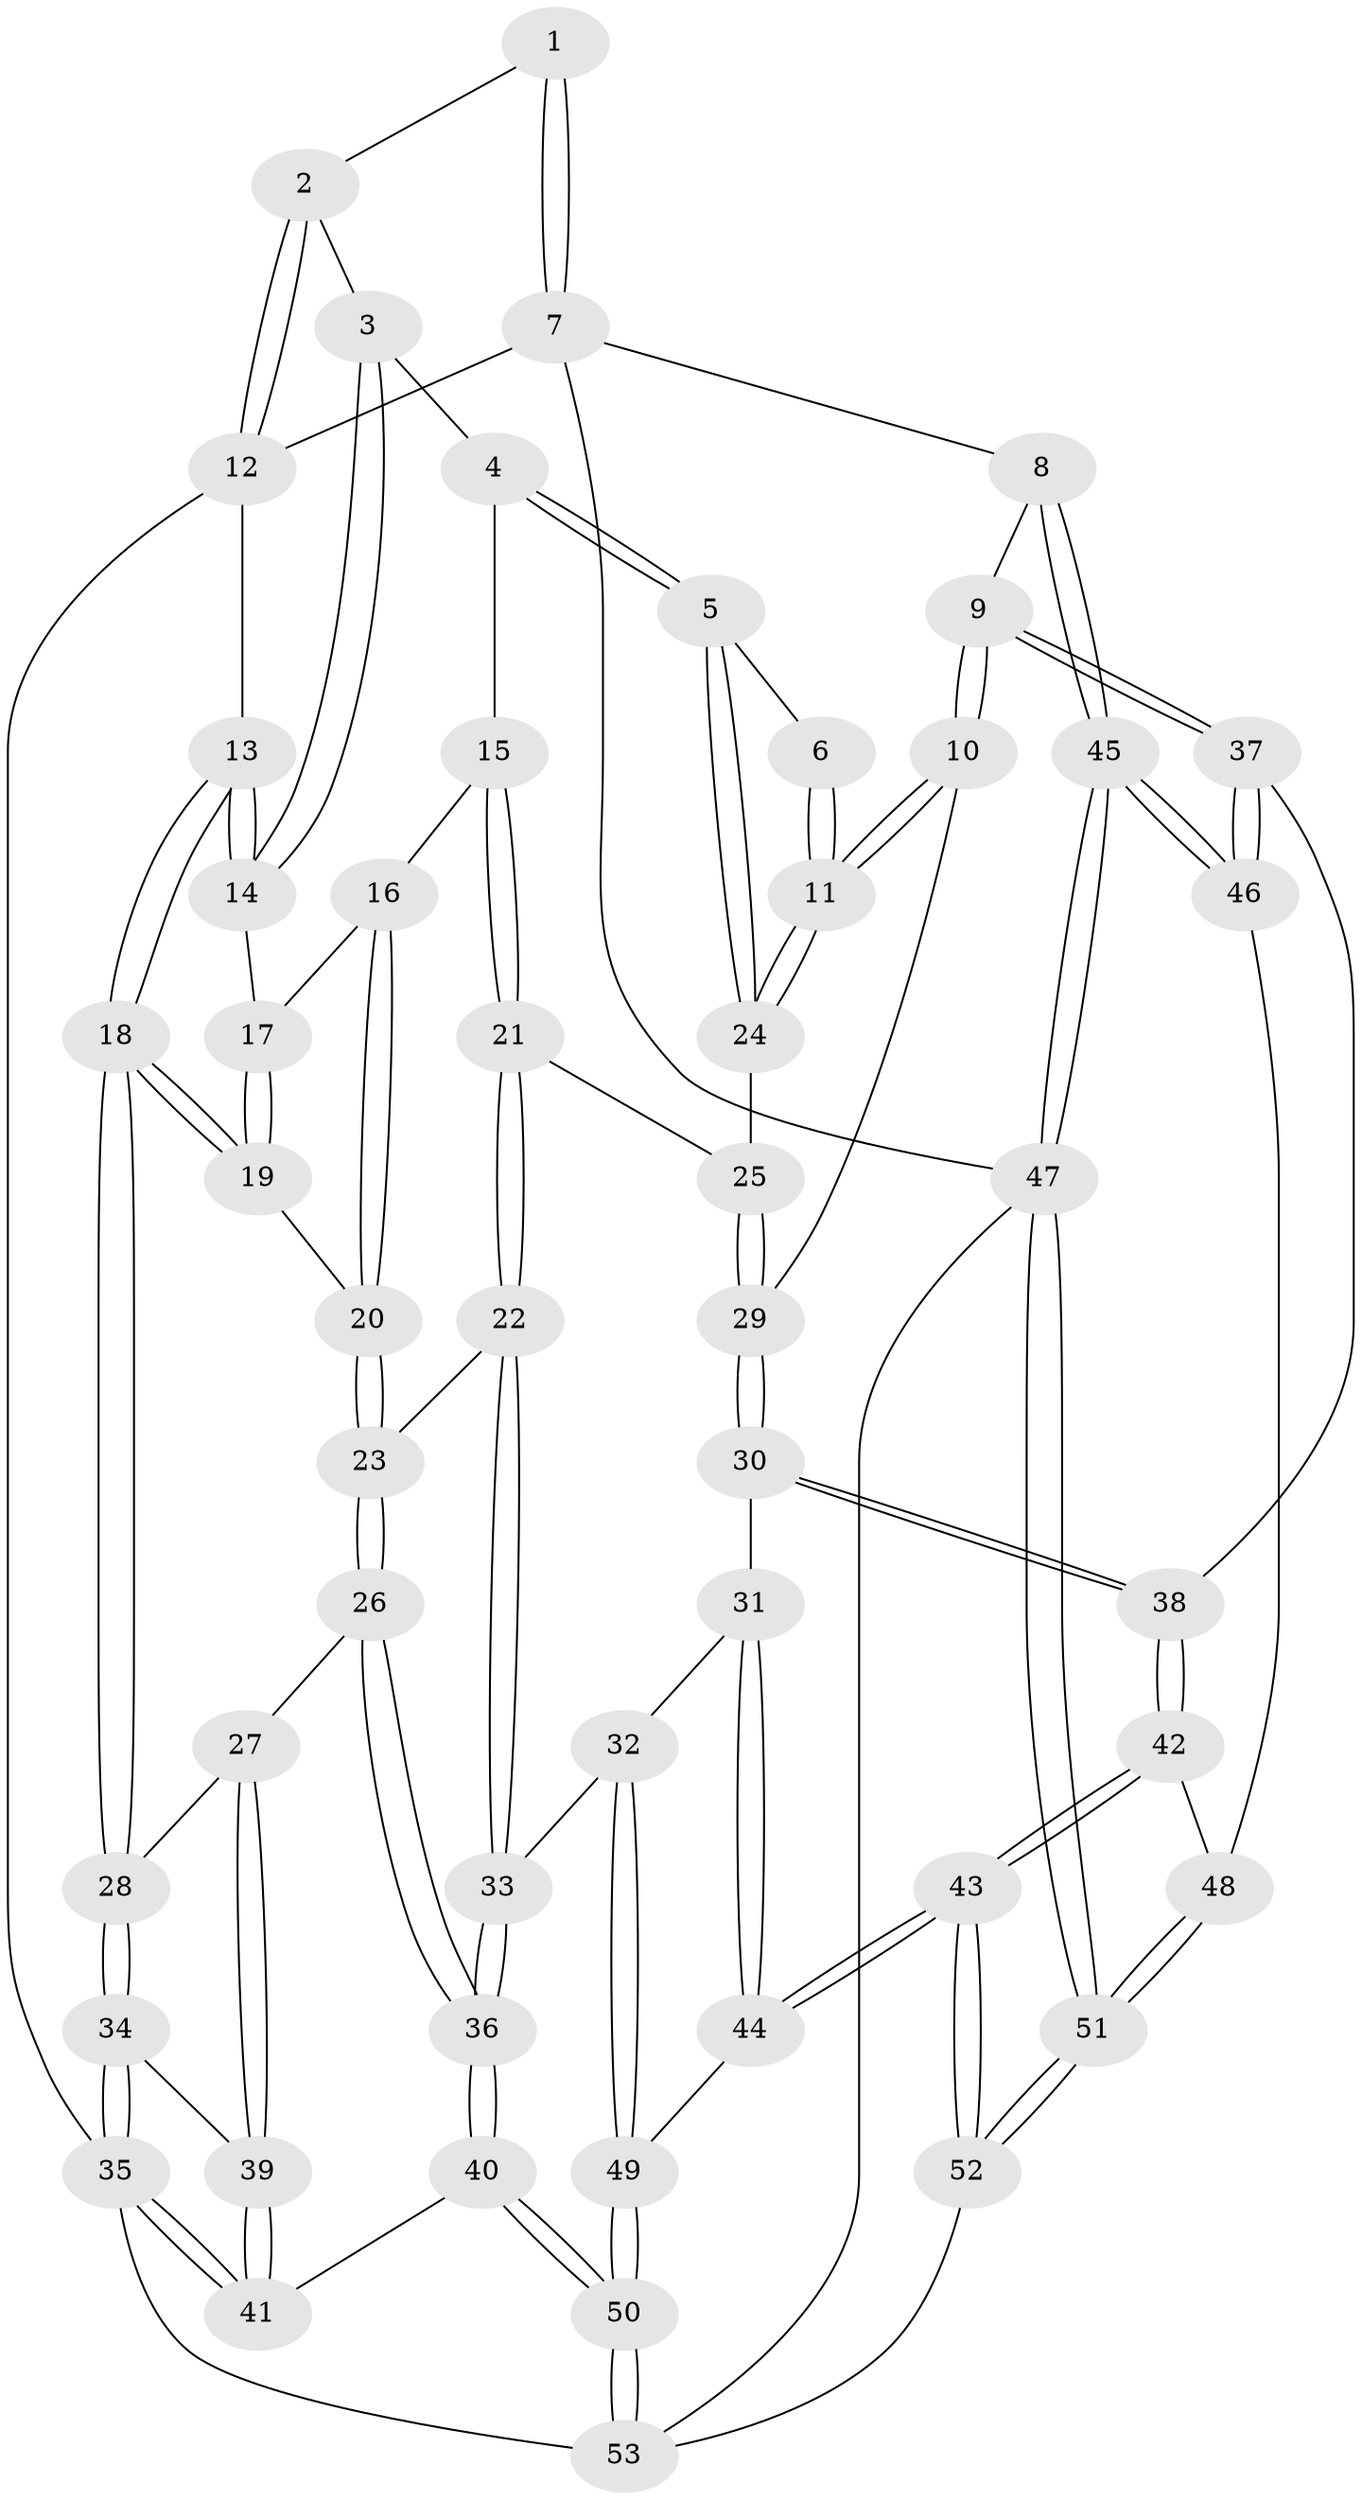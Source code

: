 // Generated by graph-tools (version 1.1) at 2025/27/03/15/25 16:27:57]
// undirected, 53 vertices, 129 edges
graph export_dot {
graph [start="1"]
  node [color=gray90,style=filled];
  1 [pos="+1+0"];
  2 [pos="+0.5962412717521893+0"];
  3 [pos="+0.5910079871691931+0"];
  4 [pos="+0.6777914070703274+0.09446318815756582"];
  5 [pos="+0.7539727580751165+0.18371942682270012"];
  6 [pos="+0.9062032082742031+0"];
  7 [pos="+1+0"];
  8 [pos="+1+0.3355316966155136"];
  9 [pos="+1+0.3489112849235201"];
  10 [pos="+0.9058015680692676+0.30736056815459645"];
  11 [pos="+0.8817198564810853+0.288073923670911"];
  12 [pos="+0+0"];
  13 [pos="+0+0"];
  14 [pos="+0.4376947926645729+0.0980254309634767"];
  15 [pos="+0.517682907430807+0.20231588070090248"];
  16 [pos="+0.4379829392031094+0.12636431818997548"];
  17 [pos="+0.43658062701022904+0.10647536468836649"];
  18 [pos="+0+0"];
  19 [pos="+0.13881651707243423+0.12329147419278752"];
  20 [pos="+0.3333813838348361+0.24168986952184804"];
  21 [pos="+0.5493693107797715+0.3056574895821006"];
  22 [pos="+0.4708237108121191+0.3699481517768"];
  23 [pos="+0.3493690428365554+0.35698102541900484"];
  24 [pos="+0.766731143953816+0.21796647886312798"];
  25 [pos="+0.6044615531965222+0.3113393547352051"];
  26 [pos="+0.26508984384958123+0.4297175410957321"];
  27 [pos="+0.18879765431836135+0.4351806473200745"];
  28 [pos="+0+0.051404861773378975"];
  29 [pos="+0.6819704373492778+0.4698439704033122"];
  30 [pos="+0.664148108822445+0.5397819569399384"];
  31 [pos="+0.6567204046744531+0.5432511688276017"];
  32 [pos="+0.6119103227398291+0.5589672844190671"];
  33 [pos="+0.524337934550007+0.5312086621911987"];
  34 [pos="+0+0.6228220281985608"];
  35 [pos="+0+0.81762122258527"];
  36 [pos="+0.38629964952427953+0.6130471642339081"];
  37 [pos="+0.8561204736007141+0.571256638952011"];
  38 [pos="+0.7540770245020976+0.5801945782813734"];
  39 [pos="+0.10284416980669266+0.6065757845287485"];
  40 [pos="+0.32016763734272546+0.8740103976070591"];
  41 [pos="+0.2907911857142564+0.8547338049444093"];
  42 [pos="+0.7509722536036144+0.8345353277438714"];
  43 [pos="+0.7402465836434337+0.8383245583335054"];
  44 [pos="+0.7231235550700374+0.8356945371368559"];
  45 [pos="+1+0.7265282512099017"];
  46 [pos="+0.9270369977177394+0.7488790920008002"];
  47 [pos="+1+1"];
  48 [pos="+0.828594054520708+0.8327827609255513"];
  49 [pos="+0.5659006221272943+0.8248674739287211"];
  50 [pos="+0.3453564276186983+0.9177144451222328"];
  51 [pos="+1+1"];
  52 [pos="+0.7198764571959115+1"];
  53 [pos="+0.3247088483113003+1"];
  1 -- 2;
  1 -- 7;
  1 -- 7;
  2 -- 3;
  2 -- 12;
  2 -- 12;
  3 -- 4;
  3 -- 14;
  3 -- 14;
  4 -- 5;
  4 -- 5;
  4 -- 15;
  5 -- 6;
  5 -- 24;
  5 -- 24;
  6 -- 11;
  6 -- 11;
  7 -- 8;
  7 -- 12;
  7 -- 47;
  8 -- 9;
  8 -- 45;
  8 -- 45;
  9 -- 10;
  9 -- 10;
  9 -- 37;
  9 -- 37;
  10 -- 11;
  10 -- 11;
  10 -- 29;
  11 -- 24;
  11 -- 24;
  12 -- 13;
  12 -- 35;
  13 -- 14;
  13 -- 14;
  13 -- 18;
  13 -- 18;
  14 -- 17;
  15 -- 16;
  15 -- 21;
  15 -- 21;
  16 -- 17;
  16 -- 20;
  16 -- 20;
  17 -- 19;
  17 -- 19;
  18 -- 19;
  18 -- 19;
  18 -- 28;
  18 -- 28;
  19 -- 20;
  20 -- 23;
  20 -- 23;
  21 -- 22;
  21 -- 22;
  21 -- 25;
  22 -- 23;
  22 -- 33;
  22 -- 33;
  23 -- 26;
  23 -- 26;
  24 -- 25;
  25 -- 29;
  25 -- 29;
  26 -- 27;
  26 -- 36;
  26 -- 36;
  27 -- 28;
  27 -- 39;
  27 -- 39;
  28 -- 34;
  28 -- 34;
  29 -- 30;
  29 -- 30;
  30 -- 31;
  30 -- 38;
  30 -- 38;
  31 -- 32;
  31 -- 44;
  31 -- 44;
  32 -- 33;
  32 -- 49;
  32 -- 49;
  33 -- 36;
  33 -- 36;
  34 -- 35;
  34 -- 35;
  34 -- 39;
  35 -- 41;
  35 -- 41;
  35 -- 53;
  36 -- 40;
  36 -- 40;
  37 -- 38;
  37 -- 46;
  37 -- 46;
  38 -- 42;
  38 -- 42;
  39 -- 41;
  39 -- 41;
  40 -- 41;
  40 -- 50;
  40 -- 50;
  42 -- 43;
  42 -- 43;
  42 -- 48;
  43 -- 44;
  43 -- 44;
  43 -- 52;
  43 -- 52;
  44 -- 49;
  45 -- 46;
  45 -- 46;
  45 -- 47;
  45 -- 47;
  46 -- 48;
  47 -- 51;
  47 -- 51;
  47 -- 53;
  48 -- 51;
  48 -- 51;
  49 -- 50;
  49 -- 50;
  50 -- 53;
  50 -- 53;
  51 -- 52;
  51 -- 52;
  52 -- 53;
}
